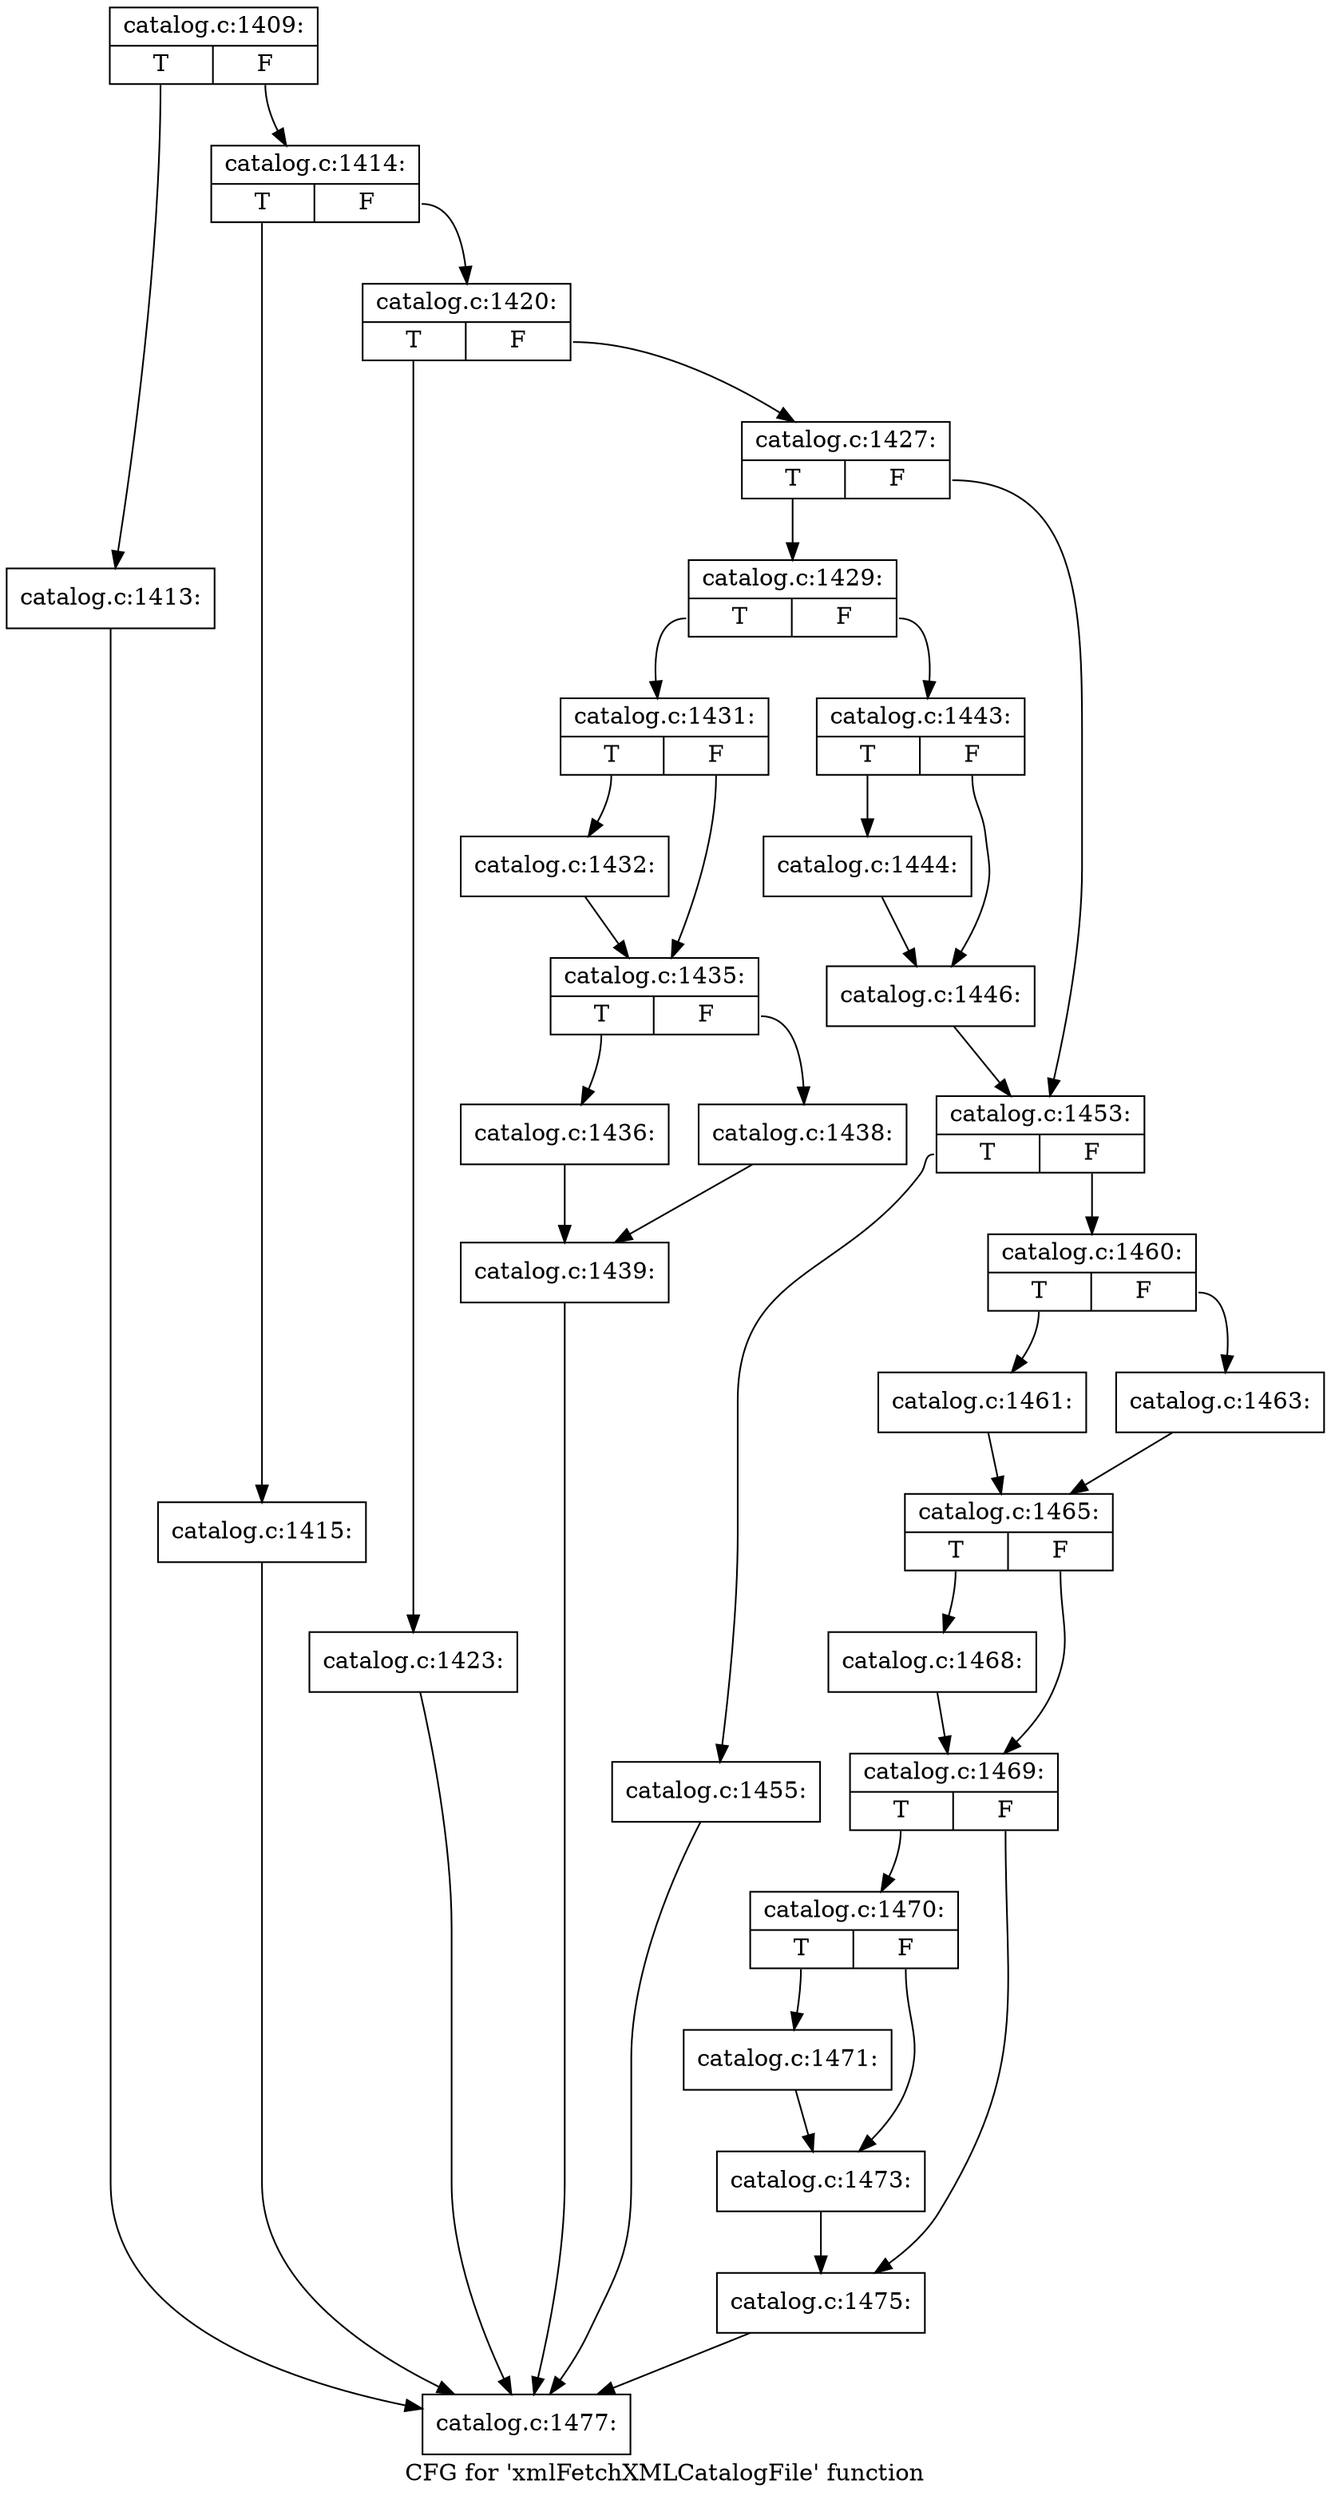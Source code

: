 digraph "CFG for 'xmlFetchXMLCatalogFile' function" {
	label="CFG for 'xmlFetchXMLCatalogFile' function";

	Node0x39fc420 [shape=record,label="{catalog.c:1409:|{<s0>T|<s1>F}}"];
	Node0x39fc420:s0 -> Node0x39fc6c0;
	Node0x39fc420:s1 -> Node0x39fc710;
	Node0x39fc6c0 [shape=record,label="{catalog.c:1413:}"];
	Node0x39fc6c0 -> Node0x3a09fc0;
	Node0x39fc710 [shape=record,label="{catalog.c:1414:|{<s0>T|<s1>F}}"];
	Node0x39fc710:s0 -> Node0x3a0aad0;
	Node0x39fc710:s1 -> Node0x3a0ab20;
	Node0x3a0aad0 [shape=record,label="{catalog.c:1415:}"];
	Node0x3a0aad0 -> Node0x3a09fc0;
	Node0x3a0ab20 [shape=record,label="{catalog.c:1420:|{<s0>T|<s1>F}}"];
	Node0x3a0ab20:s0 -> Node0x3a0b260;
	Node0x3a0ab20:s1 -> Node0x3a0b2b0;
	Node0x3a0b260 [shape=record,label="{catalog.c:1423:}"];
	Node0x3a0b260 -> Node0x3a09fc0;
	Node0x3a0b2b0 [shape=record,label="{catalog.c:1427:|{<s0>T|<s1>F}}"];
	Node0x3a0b2b0:s0 -> Node0x3a0ba90;
	Node0x3a0b2b0:s1 -> Node0x3a0bae0;
	Node0x3a0ba90 [shape=record,label="{catalog.c:1429:|{<s0>T|<s1>F}}"];
	Node0x3a0ba90:s0 -> Node0x3a0c7e0;
	Node0x3a0ba90:s1 -> Node0x3a0cc80;
	Node0x3a0c7e0 [shape=record,label="{catalog.c:1431:|{<s0>T|<s1>F}}"];
	Node0x3a0c7e0:s0 -> Node0x3a0cea0;
	Node0x3a0c7e0:s1 -> Node0x3a0cef0;
	Node0x3a0cea0 [shape=record,label="{catalog.c:1432:}"];
	Node0x3a0cea0 -> Node0x3a0cef0;
	Node0x3a0cef0 [shape=record,label="{catalog.c:1435:|{<s0>T|<s1>F}}"];
	Node0x3a0cef0:s0 -> Node0x3a0d5a0;
	Node0x3a0cef0:s1 -> Node0x3a0d640;
	Node0x3a0d5a0 [shape=record,label="{catalog.c:1436:}"];
	Node0x3a0d5a0 -> Node0x3a0d5f0;
	Node0x3a0d640 [shape=record,label="{catalog.c:1438:}"];
	Node0x3a0d640 -> Node0x3a0d5f0;
	Node0x3a0d5f0 [shape=record,label="{catalog.c:1439:}"];
	Node0x3a0d5f0 -> Node0x3a09fc0;
	Node0x3a0cc80 [shape=record,label="{catalog.c:1443:|{<s0>T|<s1>F}}"];
	Node0x3a0cc80:s0 -> Node0x3a0e710;
	Node0x3a0cc80:s1 -> Node0x3a0e760;
	Node0x3a0e710 [shape=record,label="{catalog.c:1444:}"];
	Node0x3a0e710 -> Node0x3a0e760;
	Node0x3a0e760 [shape=record,label="{catalog.c:1446:}"];
	Node0x3a0e760 -> Node0x3a0bae0;
	Node0x3a0bae0 [shape=record,label="{catalog.c:1453:|{<s0>T|<s1>F}}"];
	Node0x3a0bae0:s0 -> Node0x3a0f600;
	Node0x3a0bae0:s1 -> Node0x3a0fc00;
	Node0x3a0f600 [shape=record,label="{catalog.c:1455:}"];
	Node0x3a0f600 -> Node0x3a09fc0;
	Node0x3a0fc00 [shape=record,label="{catalog.c:1460:|{<s0>T|<s1>F}}"];
	Node0x3a0fc00:s0 -> Node0x3a10260;
	Node0x3a0fc00:s1 -> Node0x3a10300;
	Node0x3a10260 [shape=record,label="{catalog.c:1461:}"];
	Node0x3a10260 -> Node0x3a102b0;
	Node0x3a10300 [shape=record,label="{catalog.c:1463:}"];
	Node0x3a10300 -> Node0x3a102b0;
	Node0x3a102b0 [shape=record,label="{catalog.c:1465:|{<s0>T|<s1>F}}"];
	Node0x3a102b0:s0 -> Node0x3a11080;
	Node0x3a102b0:s1 -> Node0x3a110d0;
	Node0x3a11080 [shape=record,label="{catalog.c:1468:}"];
	Node0x3a11080 -> Node0x3a110d0;
	Node0x3a110d0 [shape=record,label="{catalog.c:1469:|{<s0>T|<s1>F}}"];
	Node0x3a110d0:s0 -> Node0x3a0f4d0;
	Node0x3a110d0:s1 -> Node0x3a0f520;
	Node0x3a0f4d0 [shape=record,label="{catalog.c:1470:|{<s0>T|<s1>F}}"];
	Node0x3a0f4d0:s0 -> Node0x3968cb0;
	Node0x3a0f4d0:s1 -> Node0x3968d00;
	Node0x3968cb0 [shape=record,label="{catalog.c:1471:}"];
	Node0x3968cb0 -> Node0x3968d00;
	Node0x3968d00 [shape=record,label="{catalog.c:1473:}"];
	Node0x3968d00 -> Node0x3a0f520;
	Node0x3a0f520 [shape=record,label="{catalog.c:1475:}"];
	Node0x3a0f520 -> Node0x3a09fc0;
	Node0x3a09fc0 [shape=record,label="{catalog.c:1477:}"];
}
